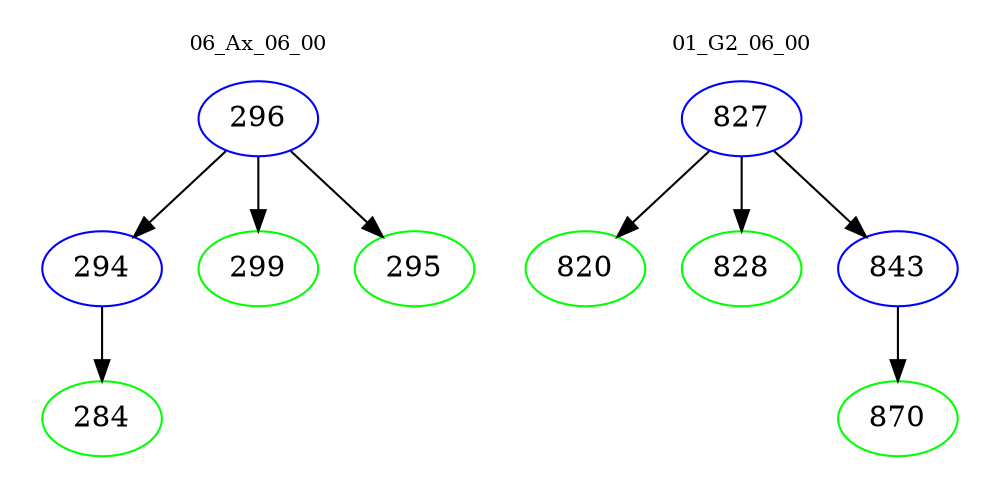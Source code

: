 digraph{
subgraph cluster_0 {
color = white
label = "06_Ax_06_00";
fontsize=10;
T0_296 [label="296", color="blue"]
T0_296 -> T0_294 [color="black"]
T0_294 [label="294", color="blue"]
T0_294 -> T0_284 [color="black"]
T0_284 [label="284", color="green"]
T0_296 -> T0_299 [color="black"]
T0_299 [label="299", color="green"]
T0_296 -> T0_295 [color="black"]
T0_295 [label="295", color="green"]
}
subgraph cluster_1 {
color = white
label = "01_G2_06_00";
fontsize=10;
T1_827 [label="827", color="blue"]
T1_827 -> T1_820 [color="black"]
T1_820 [label="820", color="green"]
T1_827 -> T1_828 [color="black"]
T1_828 [label="828", color="green"]
T1_827 -> T1_843 [color="black"]
T1_843 [label="843", color="blue"]
T1_843 -> T1_870 [color="black"]
T1_870 [label="870", color="green"]
}
}
